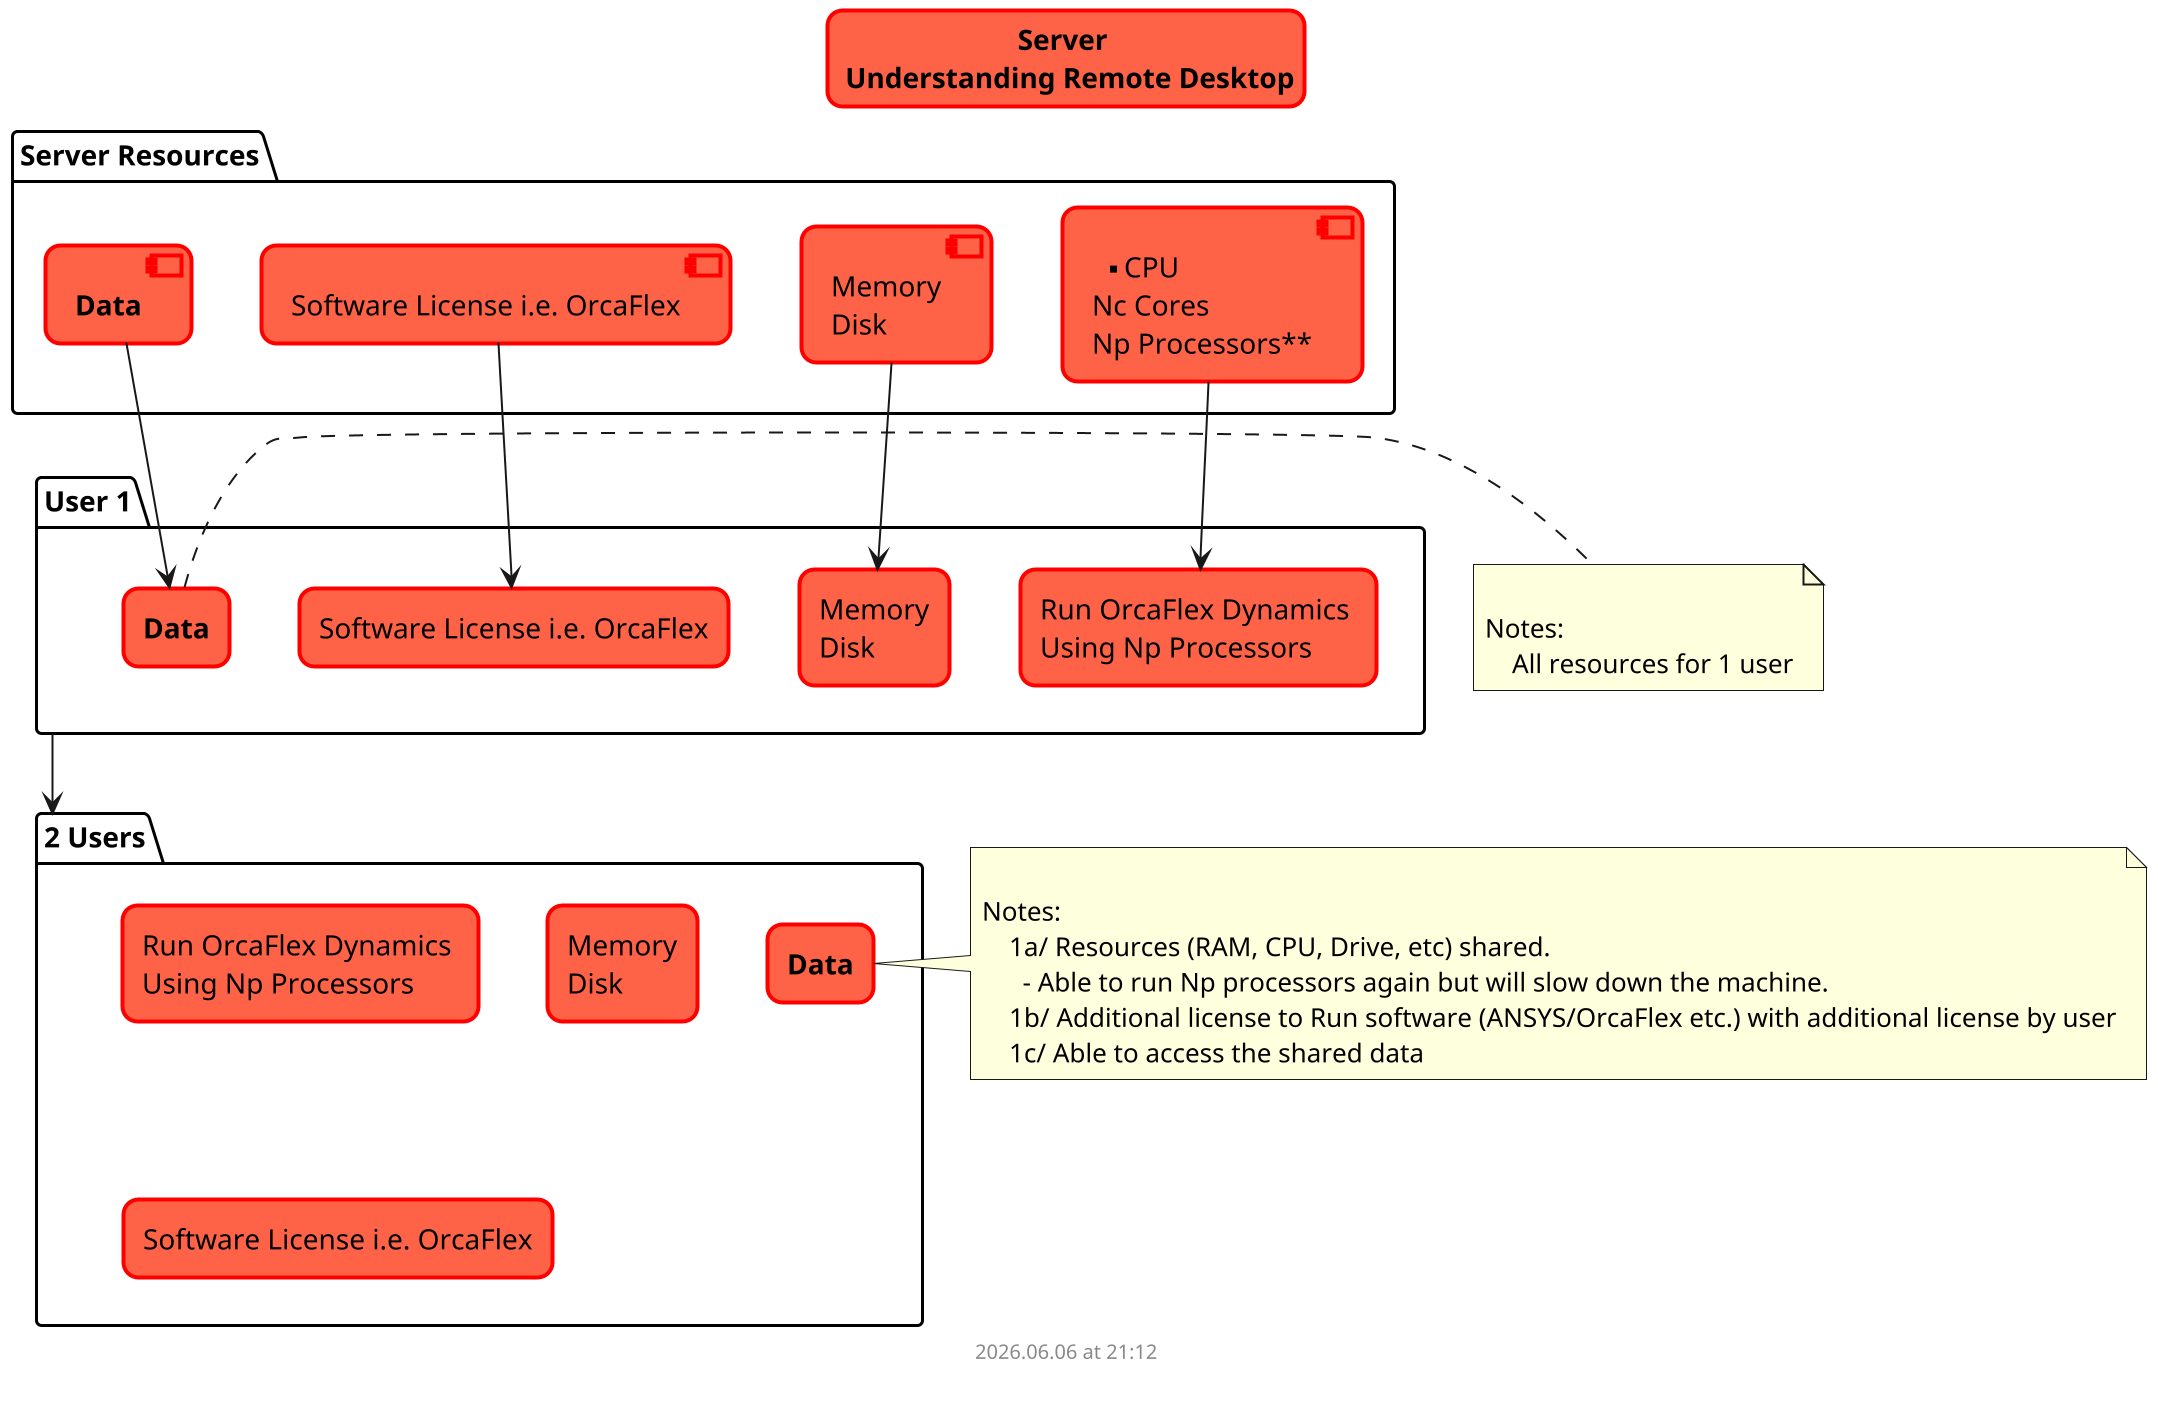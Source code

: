 @startuml server_remote_desktop

scale 2
skinparam titleBorderRoundCorner 15
skinparam titleBorderThickness 2
skinparam titleBorderColor red
skinparam titleBackgroundColor Tomato


title Server \n Understanding Remote Desktop

package "Server Resources" {
    component "**CPU \nNc Cores \nNp Processors**" as CPU
    component "Memory\nDisk" as Memory
    component "Software License i.e. OrcaFlex" as Software
    component "**Data**" as Data
}

package "User 1" as user1 {
    agent "Run OrcaFlex Dynamics \nUsing Np Processors" as CPU_user1
    agent "Memory\nDisk" as Memory_user1
    agent "Software License i.e. OrcaFlex" as Software_user1
    agent "**Data**" as Data_user1
}

note right

    Notes:
        All resources for 1 user
end note

CPU --> CPU_user1
Memory --> Memory_user1
Software --> Software_user1
Data --> Data_user1

package "2 Users" as 2user {
    agent "Run OrcaFlex Dynamics \nUsing Np Processors" as CPU_user2
    agent "Memory\nDisk" as Memory_user2
    agent "Software License i.e. OrcaFlex" as Software_user2
    agent "**Data**" as Data_user2
}

note right

    Notes:
        1a/ Resources (RAM, CPU, Drive, etc) shared. 
          - Able to run Np processors again but will slow down the machine. 
        1b/ Additional license to Run software (ANSYS/OrcaFlex etc.) with additional license by user
        1c/ Able to access the shared data 
end note

user1 --> 2user
' CPU --> CPU_user2
' Memory --> Memory_user2
' Software --> Software_user2
' Data --> Data_user2


footer
%date("yyyy.MM.dd' at 'HH:mm")
%filename()
end footer

@enduml